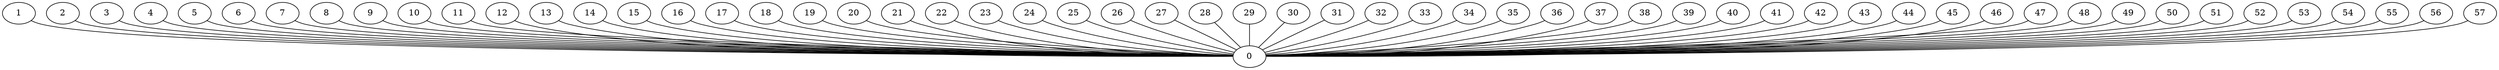 graph G {
0;
1;
2;
3;
4;
5;
6;
7;
8;
9;
10;
11;
12;
13;
14;
15;
16;
17;
18;
19;
20;
21;
22;
23;
24;
25;
26;
27;
28;
29;
30;
31;
32;
33;
34;
35;
36;
37;
38;
39;
40;
41;
42;
43;
44;
45;
46;
47;
48;
49;
50;
51;
52;
53;
54;
55;
56;
57;
1--0 ;
3--0 ;
2--0 ;
4--0 ;
6--0 ;
5--0 ;
7--0 ;
9--0 ;
8--0 ;
11--0 ;
10--0 ;
12--0 ;
14--0 ;
13--0 ;
15--0 ;
17--0 ;
16--0 ;
18--0 ;
21--0 ;
20--0 ;
19--0 ;
23--0 ;
22--0 ;
25--0 ;
24--0 ;
26--0 ;
27--0 ;
29--0 ;
28--0 ;
30--0 ;
31--0 ;
33--0 ;
32--0 ;
34--0 ;
36--0 ;
35--0 ;
37--0 ;
38--0 ;
40--0 ;
39--0 ;
42--0 ;
41--0 ;
44--0 ;
43--0 ;
45--0 ;
46--0 ;
48--0 ;
47--0 ;
49--0 ;
51--0 ;
50--0 ;
52--0 ;
53--0 ;
55--0 ;
54--0 ;
57--0 ;
56--0 ;
}
